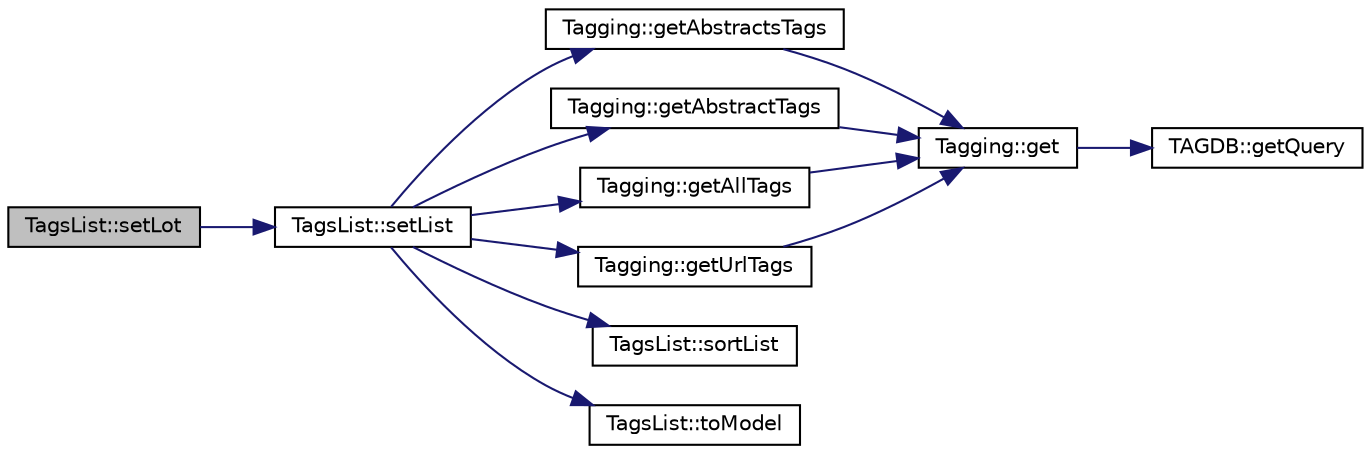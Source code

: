 digraph "TagsList::setLot"
{
 // INTERACTIVE_SVG=YES
 // LATEX_PDF_SIZE
  edge [fontname="Helvetica",fontsize="10",labelfontname="Helvetica",labelfontsize="10"];
  node [fontname="Helvetica",fontsize="10",shape=record];
  rankdir="LR";
  Node208 [label="TagsList::setLot",height=0.2,width=0.4,color="black", fillcolor="grey75", style="filled", fontcolor="black",tooltip=" "];
  Node208 -> Node209 [color="midnightblue",fontsize="10",style="solid",fontname="Helvetica"];
  Node209 [label="TagsList::setList",height=0.2,width=0.4,color="black", fillcolor="white", style="filled",URL="$class_tags_list.html#a13fb8edfb92eeb1bebd48c38575ec6d7",tooltip=" "];
  Node209 -> Node210 [color="midnightblue",fontsize="10",style="solid",fontname="Helvetica"];
  Node210 [label="Tagging::getAbstractsTags",height=0.2,width=0.4,color="black", fillcolor="white", style="filled",URL="$class_tagging.html#aefeb5aaac2ffa1ae9863fb839842b640",tooltip=" "];
  Node210 -> Node211 [color="midnightblue",fontsize="10",style="solid",fontname="Helvetica"];
  Node211 [label="Tagging::get",height=0.2,width=0.4,color="black", fillcolor="white", style="filled",URL="$class_tagging.html#a31eafb22f7c6343f6a6e1a60c0b46d1b",tooltip=" "];
  Node211 -> Node212 [color="midnightblue",fontsize="10",style="solid",fontname="Helvetica"];
  Node212 [label="TAGDB::getQuery",height=0.2,width=0.4,color="black", fillcolor="white", style="filled",URL="$class_t_a_g_d_b.html#ae90d363ffa72013cdfe742c606888432",tooltip=" "];
  Node209 -> Node213 [color="midnightblue",fontsize="10",style="solid",fontname="Helvetica"];
  Node213 [label="Tagging::getAbstractTags",height=0.2,width=0.4,color="black", fillcolor="white", style="filled",URL="$class_tagging.html#afdb3ddcdbef1330e7ade9fb4c929d9b0",tooltip=" "];
  Node213 -> Node211 [color="midnightblue",fontsize="10",style="solid",fontname="Helvetica"];
  Node209 -> Node214 [color="midnightblue",fontsize="10",style="solid",fontname="Helvetica"];
  Node214 [label="Tagging::getAllTags",height=0.2,width=0.4,color="black", fillcolor="white", style="filled",URL="$class_tagging.html#a8a39609e4d070f9b621dca7261c37e2c",tooltip=" "];
  Node214 -> Node211 [color="midnightblue",fontsize="10",style="solid",fontname="Helvetica"];
  Node209 -> Node215 [color="midnightblue",fontsize="10",style="solid",fontname="Helvetica"];
  Node215 [label="Tagging::getUrlTags",height=0.2,width=0.4,color="black", fillcolor="white", style="filled",URL="$class_tagging.html#aa1d8d4da14e96cbf6a42cacc37e18a52",tooltip=" "];
  Node215 -> Node211 [color="midnightblue",fontsize="10",style="solid",fontname="Helvetica"];
  Node209 -> Node216 [color="midnightblue",fontsize="10",style="solid",fontname="Helvetica"];
  Node216 [label="TagsList::sortList",height=0.2,width=0.4,color="black", fillcolor="white", style="filled",URL="$class_tags_list.html#a0ffd288ebbda25657f9024a62fa91e9d",tooltip=" "];
  Node209 -> Node217 [color="midnightblue",fontsize="10",style="solid",fontname="Helvetica"];
  Node217 [label="TagsList::toModel",height=0.2,width=0.4,color="black", fillcolor="white", style="filled",URL="$class_tags_list.html#a6fda91aa4dd161d93f968fe83b11e66e",tooltip=" "];
}

